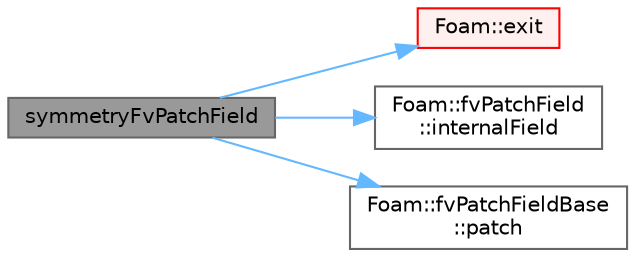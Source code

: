 digraph "symmetryFvPatchField"
{
 // LATEX_PDF_SIZE
  bgcolor="transparent";
  edge [fontname=Helvetica,fontsize=10,labelfontname=Helvetica,labelfontsize=10];
  node [fontname=Helvetica,fontsize=10,shape=box,height=0.2,width=0.4];
  rankdir="LR";
  Node1 [id="Node000001",label="symmetryFvPatchField",height=0.2,width=0.4,color="gray40", fillcolor="grey60", style="filled", fontcolor="black",tooltip=" "];
  Node1 -> Node2 [id="edge1_Node000001_Node000002",color="steelblue1",style="solid",tooltip=" "];
  Node2 [id="Node000002",label="Foam::exit",height=0.2,width=0.4,color="red", fillcolor="#FFF0F0", style="filled",URL="$namespaceFoam.html#ae0529b088aefc9f83b89dce5c31fda64",tooltip=" "];
  Node1 -> Node4 [id="edge2_Node000001_Node000004",color="steelblue1",style="solid",tooltip=" "];
  Node4 [id="Node000004",label="Foam::fvPatchField\l::internalField",height=0.2,width=0.4,color="grey40", fillcolor="white", style="filled",URL="$classFoam_1_1fvPatchField.html#a64afd0e966aaf1016a35753cb67c0803",tooltip=" "];
  Node1 -> Node5 [id="edge3_Node000001_Node000005",color="steelblue1",style="solid",tooltip=" "];
  Node5 [id="Node000005",label="Foam::fvPatchFieldBase\l::patch",height=0.2,width=0.4,color="grey40", fillcolor="white", style="filled",URL="$classFoam_1_1fvPatchFieldBase.html#a6c283bf5e068b250e2a7f6ccac5ee085",tooltip=" "];
}
